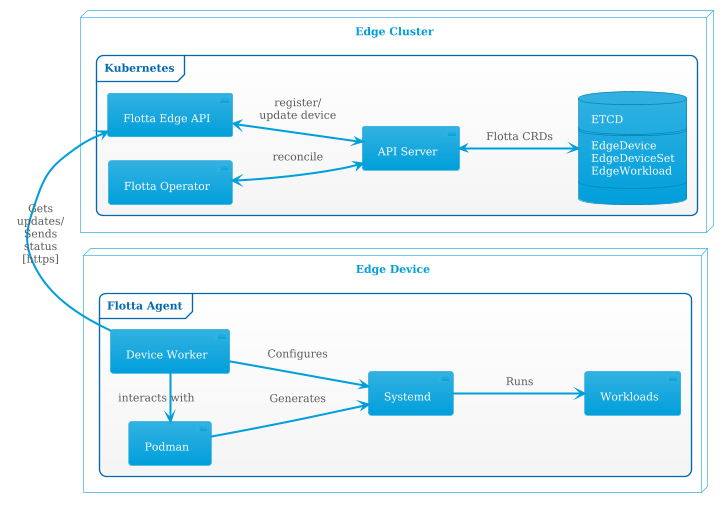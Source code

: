 @startuml

@startuml
!theme bluegray
skinparam dpi 65
skinparam backgroundColor transparent
skinparam shadowing false
skinparam defaultFontName DejaVu Serif
skinparam defaultFontSize 16
left to right direction

node "Edge Cluster" {
    frame Kubernetes {
        database etcd [
            ETCD
            ====
            EdgeDevice
            EdgeDeviceSet
            EdgeWorkload
            ----
        ]
        component "API Server" as apiserver
        component "Flotta Edge API" as edgeAPI
        component "Flotta Operator" as operator
    }
}

node "Edge Device" {
    frame "Flotta Agent" as deviceAgent {
        component "Device Worker" as device_worker
        component "Podman" as podman
        component "Systemd" as systemd
        component "Workloads" as workloads
    }
}

device_worker -r-> edgeAPI : Gets\nupdates/\nSends\nstatus\n[https]

operator <--> apiserver: reconcile
edgeAPI <--> apiserver: register/\nupdate device
apiserver <--> etcd: "Flotta CRDs"

device_worker --l--> podman : interacts with
podman --> systemd : Generates
device_worker --> systemd : Configures
systemd --> workloads : Runs

@enduml

@enduml